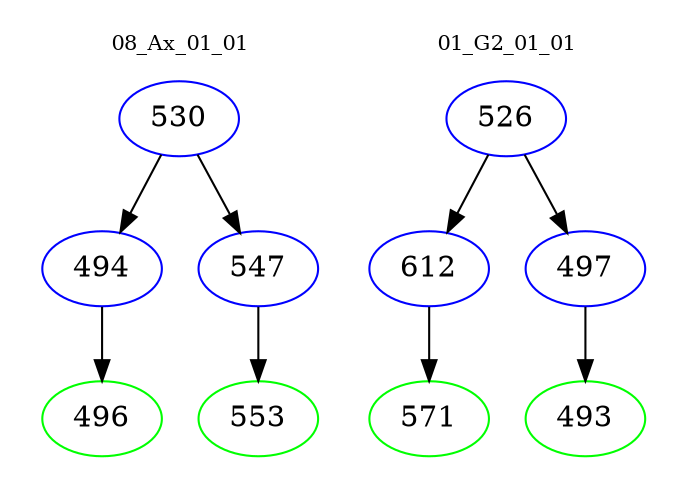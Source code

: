 digraph{
subgraph cluster_0 {
color = white
label = "08_Ax_01_01";
fontsize=10;
T0_530 [label="530", color="blue"]
T0_530 -> T0_494 [color="black"]
T0_494 [label="494", color="blue"]
T0_494 -> T0_496 [color="black"]
T0_496 [label="496", color="green"]
T0_530 -> T0_547 [color="black"]
T0_547 [label="547", color="blue"]
T0_547 -> T0_553 [color="black"]
T0_553 [label="553", color="green"]
}
subgraph cluster_1 {
color = white
label = "01_G2_01_01";
fontsize=10;
T1_526 [label="526", color="blue"]
T1_526 -> T1_612 [color="black"]
T1_612 [label="612", color="blue"]
T1_612 -> T1_571 [color="black"]
T1_571 [label="571", color="green"]
T1_526 -> T1_497 [color="black"]
T1_497 [label="497", color="blue"]
T1_497 -> T1_493 [color="black"]
T1_493 [label="493", color="green"]
}
}

